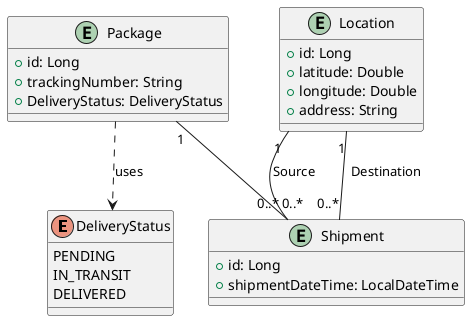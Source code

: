 @startuml

enum DeliveryStatus {
PENDING
IN_TRANSIT
DELIVERED
}
entity "Package" as Package {
  +id: Long
  +trackingNumber: String
  +DeliveryStatus: DeliveryStatus
}

entity "Shipment" as Shipment {
  +id: Long
  +shipmentDateTime: LocalDateTime
}

entity "Location" as Location {
  +id: Long
  +latitude: Double
  +longitude: Double
  +address: String
}

' Relationships
Package "1" -- "0..*"  Shipment
Location "1" -- "0..*" Shipment : "Source"
Location "1" -- "0..*" Shipment : "  Destination"
Package ..> DeliveryStatus : uses



@enduml